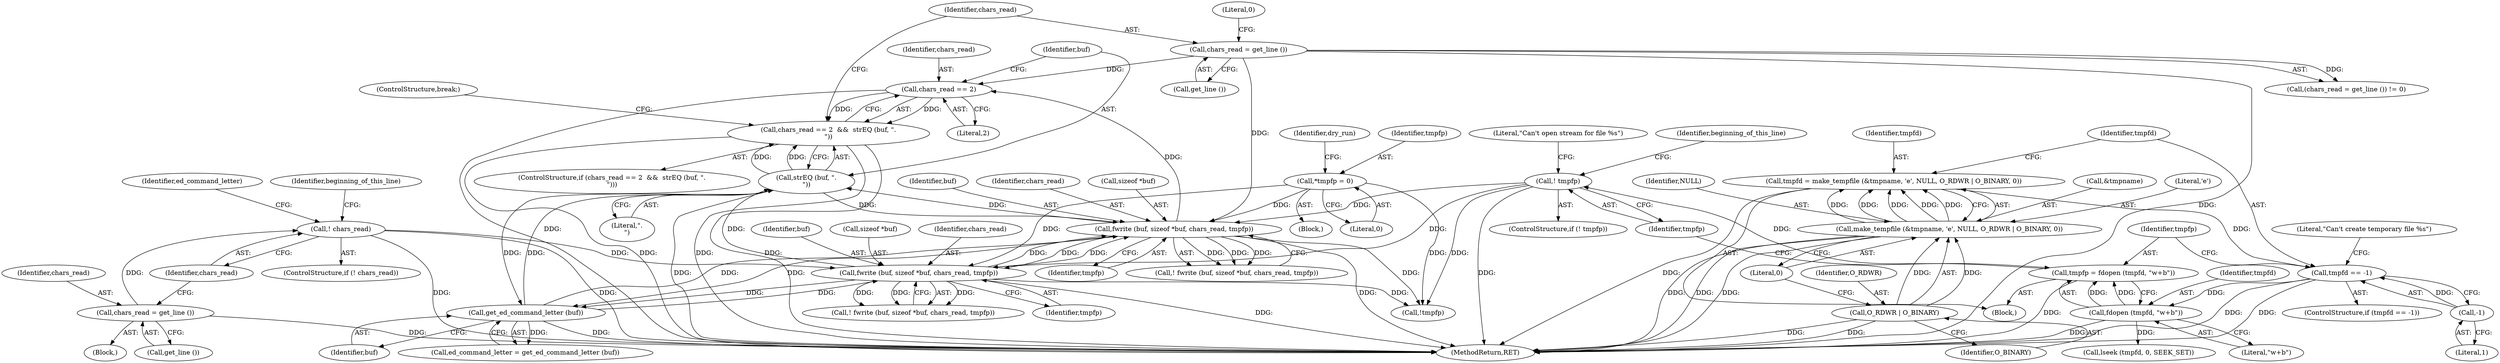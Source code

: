 digraph "0_savannah_3fcd042d26d70856e826a42b5f93dc4854d80bf0@API" {
"1000229" [label="(Call,chars_read == 2)"];
"1000210" [label="(Call,chars_read = get_line ())"];
"1000219" [label="(Call,fwrite (buf, sizeof *buf, chars_read, tmpfp))"];
"1000232" [label="(Call,strEQ (buf, \".\n\"))"];
"1000188" [label="(Call,fwrite (buf, sizeof *buf, chars_read, tmpfp))"];
"1000179" [label="(Call,get_ed_command_letter (buf))"];
"1000170" [label="(Call,! chars_read)"];
"1000166" [label="(Call,chars_read = get_line ())"];
"1000114" [label="(Call,*tmpfp = 0)"];
"1000153" [label="(Call,! tmpfp)"];
"1000147" [label="(Call,tmpfp = fdopen (tmpfd, \"w+b\"))"];
"1000149" [label="(Call,fdopen (tmpfd, \"w+b\"))"];
"1000139" [label="(Call,tmpfd == -1)"];
"1000127" [label="(Call,tmpfd = make_tempfile (&tmpname, 'e', NULL, O_RDWR | O_BINARY, 0))"];
"1000129" [label="(Call,make_tempfile (&tmpname, 'e', NULL, O_RDWR | O_BINARY, 0))"];
"1000134" [label="(Call,O_RDWR | O_BINARY)"];
"1000141" [label="(Call,-1)"];
"1000228" [label="(Call,chars_read == 2  &&  strEQ (buf, \".\n\"))"];
"1000168" [label="(Call,get_line ())"];
"1000154" [label="(Identifier,tmpfp)"];
"1000268" [label="(Call,lseek (tmpfd, 0, SEEK_SET))"];
"1000220" [label="(Identifier,buf)"];
"1000128" [label="(Identifier,tmpfd)"];
"1000189" [label="(Identifier,buf)"];
"1000135" [label="(Identifier,O_RDWR)"];
"1000148" [label="(Identifier,tmpfp)"];
"1000228" [label="(Call,chars_read == 2  &&  strEQ (buf, \".\n\"))"];
"1000246" [label="(Call,!tmpfp)"];
"1000138" [label="(ControlStructure,if (tmpfd == -1))"];
"1000190" [label="(Call,sizeof *buf)"];
"1000142" [label="(Literal,1)"];
"1000227" [label="(ControlStructure,if (chars_read == 2  &&  strEQ (buf, \".\n\")))"];
"1000234" [label="(Literal,\".\n\")"];
"1000193" [label="(Identifier,chars_read)"];
"1000229" [label="(Call,chars_read == 2)"];
"1000278" [label="(MethodReturn,RET)"];
"1000163" [label="(Identifier,beginning_of_this_line)"];
"1000149" [label="(Call,fdopen (tmpfd, \"w+b\"))"];
"1000169" [label="(ControlStructure,if (! chars_read))"];
"1000179" [label="(Call,get_ed_command_letter (buf))"];
"1000211" [label="(Identifier,chars_read)"];
"1000224" [label="(Identifier,chars_read)"];
"1000139" [label="(Call,tmpfd == -1)"];
"1000218" [label="(Call,! fwrite (buf, sizeof *buf, chars_read, tmpfp))"];
"1000174" [label="(Identifier,beginning_of_this_line)"];
"1000170" [label="(Call,! chars_read)"];
"1000233" [label="(Identifier,buf)"];
"1000171" [label="(Identifier,chars_read)"];
"1000225" [label="(Identifier,tmpfp)"];
"1000166" [label="(Call,chars_read = get_line ())"];
"1000152" [label="(ControlStructure,if (! tmpfp))"];
"1000140" [label="(Identifier,tmpfd)"];
"1000209" [label="(Call,(chars_read = get_line ()) != 0)"];
"1000187" [label="(Call,! fwrite (buf, sizeof *buf, chars_read, tmpfp))"];
"1000178" [label="(Identifier,ed_command_letter)"];
"1000235" [label="(ControlStructure,break;)"];
"1000213" [label="(Literal,0)"];
"1000219" [label="(Call,fwrite (buf, sizeof *buf, chars_read, tmpfp))"];
"1000180" [label="(Identifier,buf)"];
"1000151" [label="(Literal,\"w+b\")"];
"1000177" [label="(Call,ed_command_letter = get_ed_command_letter (buf))"];
"1000153" [label="(Call,! tmpfp)"];
"1000144" [label="(Literal,\"Can't create temporary file %s\")"];
"1000150" [label="(Identifier,tmpfd)"];
"1000160" [label="(Block,)"];
"1000116" [label="(Literal,0)"];
"1000137" [label="(Literal,0)"];
"1000232" [label="(Call,strEQ (buf, \".\n\"))"];
"1000127" [label="(Call,tmpfd = make_tempfile (&tmpname, 'e', NULL, O_RDWR | O_BINARY, 0))"];
"1000212" [label="(Call,get_line ())"];
"1000221" [label="(Call,sizeof *buf)"];
"1000132" [label="(Literal,'e')"];
"1000115" [label="(Identifier,tmpfp)"];
"1000141" [label="(Call,-1)"];
"1000231" [label="(Literal,2)"];
"1000156" [label="(Literal,\"Can't open stream for file %s\")"];
"1000114" [label="(Call,*tmpfp = 0)"];
"1000106" [label="(Block,)"];
"1000230" [label="(Identifier,chars_read)"];
"1000194" [label="(Identifier,tmpfp)"];
"1000123" [label="(Identifier,dry_run)"];
"1000133" [label="(Identifier,NULL)"];
"1000210" [label="(Call,chars_read = get_line ())"];
"1000147" [label="(Call,tmpfp = fdopen (tmpfd, \"w+b\"))"];
"1000126" [label="(Block,)"];
"1000167" [label="(Identifier,chars_read)"];
"1000129" [label="(Call,make_tempfile (&tmpname, 'e', NULL, O_RDWR | O_BINARY, 0))"];
"1000130" [label="(Call,&tmpname)"];
"1000134" [label="(Call,O_RDWR | O_BINARY)"];
"1000136" [label="(Identifier,O_BINARY)"];
"1000188" [label="(Call,fwrite (buf, sizeof *buf, chars_read, tmpfp))"];
"1000229" -> "1000228"  [label="AST: "];
"1000229" -> "1000231"  [label="CFG: "];
"1000230" -> "1000229"  [label="AST: "];
"1000231" -> "1000229"  [label="AST: "];
"1000233" -> "1000229"  [label="CFG: "];
"1000228" -> "1000229"  [label="CFG: "];
"1000229" -> "1000278"  [label="DDG: "];
"1000229" -> "1000228"  [label="DDG: "];
"1000229" -> "1000228"  [label="DDG: "];
"1000210" -> "1000229"  [label="DDG: "];
"1000219" -> "1000229"  [label="DDG: "];
"1000210" -> "1000209"  [label="AST: "];
"1000210" -> "1000212"  [label="CFG: "];
"1000211" -> "1000210"  [label="AST: "];
"1000212" -> "1000210"  [label="AST: "];
"1000213" -> "1000210"  [label="CFG: "];
"1000210" -> "1000278"  [label="DDG: "];
"1000210" -> "1000209"  [label="DDG: "];
"1000210" -> "1000219"  [label="DDG: "];
"1000219" -> "1000218"  [label="AST: "];
"1000219" -> "1000225"  [label="CFG: "];
"1000220" -> "1000219"  [label="AST: "];
"1000221" -> "1000219"  [label="AST: "];
"1000224" -> "1000219"  [label="AST: "];
"1000225" -> "1000219"  [label="AST: "];
"1000218" -> "1000219"  [label="CFG: "];
"1000219" -> "1000278"  [label="DDG: "];
"1000219" -> "1000179"  [label="DDG: "];
"1000219" -> "1000188"  [label="DDG: "];
"1000219" -> "1000218"  [label="DDG: "];
"1000219" -> "1000218"  [label="DDG: "];
"1000219" -> "1000218"  [label="DDG: "];
"1000232" -> "1000219"  [label="DDG: "];
"1000188" -> "1000219"  [label="DDG: "];
"1000188" -> "1000219"  [label="DDG: "];
"1000179" -> "1000219"  [label="DDG: "];
"1000114" -> "1000219"  [label="DDG: "];
"1000153" -> "1000219"  [label="DDG: "];
"1000219" -> "1000232"  [label="DDG: "];
"1000219" -> "1000246"  [label="DDG: "];
"1000232" -> "1000228"  [label="AST: "];
"1000232" -> "1000234"  [label="CFG: "];
"1000233" -> "1000232"  [label="AST: "];
"1000234" -> "1000232"  [label="AST: "];
"1000228" -> "1000232"  [label="CFG: "];
"1000232" -> "1000278"  [label="DDG: "];
"1000232" -> "1000179"  [label="DDG: "];
"1000232" -> "1000228"  [label="DDG: "];
"1000232" -> "1000228"  [label="DDG: "];
"1000188" -> "1000232"  [label="DDG: "];
"1000179" -> "1000232"  [label="DDG: "];
"1000188" -> "1000187"  [label="AST: "];
"1000188" -> "1000194"  [label="CFG: "];
"1000189" -> "1000188"  [label="AST: "];
"1000190" -> "1000188"  [label="AST: "];
"1000193" -> "1000188"  [label="AST: "];
"1000194" -> "1000188"  [label="AST: "];
"1000187" -> "1000188"  [label="CFG: "];
"1000188" -> "1000278"  [label="DDG: "];
"1000188" -> "1000179"  [label="DDG: "];
"1000188" -> "1000187"  [label="DDG: "];
"1000188" -> "1000187"  [label="DDG: "];
"1000188" -> "1000187"  [label="DDG: "];
"1000179" -> "1000188"  [label="DDG: "];
"1000170" -> "1000188"  [label="DDG: "];
"1000114" -> "1000188"  [label="DDG: "];
"1000153" -> "1000188"  [label="DDG: "];
"1000188" -> "1000246"  [label="DDG: "];
"1000179" -> "1000177"  [label="AST: "];
"1000179" -> "1000180"  [label="CFG: "];
"1000180" -> "1000179"  [label="AST: "];
"1000177" -> "1000179"  [label="CFG: "];
"1000179" -> "1000278"  [label="DDG: "];
"1000179" -> "1000177"  [label="DDG: "];
"1000170" -> "1000169"  [label="AST: "];
"1000170" -> "1000171"  [label="CFG: "];
"1000171" -> "1000170"  [label="AST: "];
"1000174" -> "1000170"  [label="CFG: "];
"1000178" -> "1000170"  [label="CFG: "];
"1000170" -> "1000278"  [label="DDG: "];
"1000170" -> "1000278"  [label="DDG: "];
"1000166" -> "1000170"  [label="DDG: "];
"1000166" -> "1000160"  [label="AST: "];
"1000166" -> "1000168"  [label="CFG: "];
"1000167" -> "1000166"  [label="AST: "];
"1000168" -> "1000166"  [label="AST: "];
"1000171" -> "1000166"  [label="CFG: "];
"1000166" -> "1000278"  [label="DDG: "];
"1000114" -> "1000106"  [label="AST: "];
"1000114" -> "1000116"  [label="CFG: "];
"1000115" -> "1000114"  [label="AST: "];
"1000116" -> "1000114"  [label="AST: "];
"1000123" -> "1000114"  [label="CFG: "];
"1000114" -> "1000246"  [label="DDG: "];
"1000153" -> "1000152"  [label="AST: "];
"1000153" -> "1000154"  [label="CFG: "];
"1000154" -> "1000153"  [label="AST: "];
"1000156" -> "1000153"  [label="CFG: "];
"1000163" -> "1000153"  [label="CFG: "];
"1000153" -> "1000278"  [label="DDG: "];
"1000147" -> "1000153"  [label="DDG: "];
"1000153" -> "1000246"  [label="DDG: "];
"1000147" -> "1000126"  [label="AST: "];
"1000147" -> "1000149"  [label="CFG: "];
"1000148" -> "1000147"  [label="AST: "];
"1000149" -> "1000147"  [label="AST: "];
"1000154" -> "1000147"  [label="CFG: "];
"1000147" -> "1000278"  [label="DDG: "];
"1000149" -> "1000147"  [label="DDG: "];
"1000149" -> "1000147"  [label="DDG: "];
"1000149" -> "1000151"  [label="CFG: "];
"1000150" -> "1000149"  [label="AST: "];
"1000151" -> "1000149"  [label="AST: "];
"1000149" -> "1000278"  [label="DDG: "];
"1000139" -> "1000149"  [label="DDG: "];
"1000149" -> "1000268"  [label="DDG: "];
"1000139" -> "1000138"  [label="AST: "];
"1000139" -> "1000141"  [label="CFG: "];
"1000140" -> "1000139"  [label="AST: "];
"1000141" -> "1000139"  [label="AST: "];
"1000144" -> "1000139"  [label="CFG: "];
"1000148" -> "1000139"  [label="CFG: "];
"1000139" -> "1000278"  [label="DDG: "];
"1000139" -> "1000278"  [label="DDG: "];
"1000127" -> "1000139"  [label="DDG: "];
"1000141" -> "1000139"  [label="DDG: "];
"1000127" -> "1000126"  [label="AST: "];
"1000127" -> "1000129"  [label="CFG: "];
"1000128" -> "1000127"  [label="AST: "];
"1000129" -> "1000127"  [label="AST: "];
"1000140" -> "1000127"  [label="CFG: "];
"1000127" -> "1000278"  [label="DDG: "];
"1000129" -> "1000127"  [label="DDG: "];
"1000129" -> "1000127"  [label="DDG: "];
"1000129" -> "1000127"  [label="DDG: "];
"1000129" -> "1000127"  [label="DDG: "];
"1000129" -> "1000127"  [label="DDG: "];
"1000129" -> "1000137"  [label="CFG: "];
"1000130" -> "1000129"  [label="AST: "];
"1000132" -> "1000129"  [label="AST: "];
"1000133" -> "1000129"  [label="AST: "];
"1000134" -> "1000129"  [label="AST: "];
"1000137" -> "1000129"  [label="AST: "];
"1000129" -> "1000278"  [label="DDG: "];
"1000129" -> "1000278"  [label="DDG: "];
"1000129" -> "1000278"  [label="DDG: "];
"1000134" -> "1000129"  [label="DDG: "];
"1000134" -> "1000129"  [label="DDG: "];
"1000134" -> "1000136"  [label="CFG: "];
"1000135" -> "1000134"  [label="AST: "];
"1000136" -> "1000134"  [label="AST: "];
"1000137" -> "1000134"  [label="CFG: "];
"1000134" -> "1000278"  [label="DDG: "];
"1000134" -> "1000278"  [label="DDG: "];
"1000141" -> "1000142"  [label="CFG: "];
"1000142" -> "1000141"  [label="AST: "];
"1000228" -> "1000227"  [label="AST: "];
"1000211" -> "1000228"  [label="CFG: "];
"1000235" -> "1000228"  [label="CFG: "];
"1000228" -> "1000278"  [label="DDG: "];
"1000228" -> "1000278"  [label="DDG: "];
"1000228" -> "1000278"  [label="DDG: "];
}
